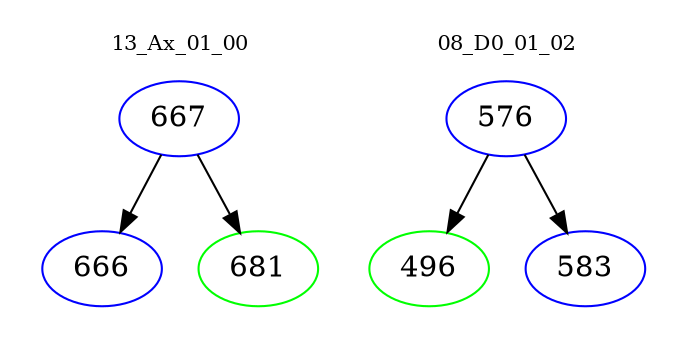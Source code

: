 digraph{
subgraph cluster_0 {
color = white
label = "13_Ax_01_00";
fontsize=10;
T0_667 [label="667", color="blue"]
T0_667 -> T0_666 [color="black"]
T0_666 [label="666", color="blue"]
T0_667 -> T0_681 [color="black"]
T0_681 [label="681", color="green"]
}
subgraph cluster_1 {
color = white
label = "08_D0_01_02";
fontsize=10;
T1_576 [label="576", color="blue"]
T1_576 -> T1_496 [color="black"]
T1_496 [label="496", color="green"]
T1_576 -> T1_583 [color="black"]
T1_583 [label="583", color="blue"]
}
}
